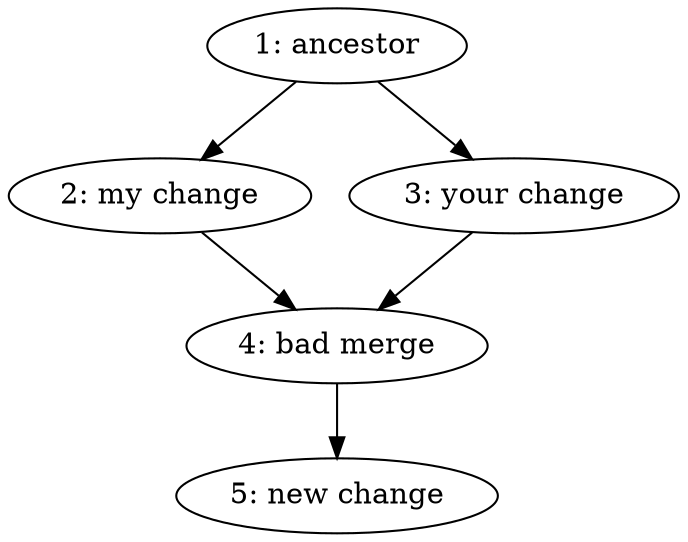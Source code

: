digraph bad_merge_1 {
	ancestor [label="1: ancestor"];
	left [label="2: my change"];
	right [label="3: your change"];
	bad [label="4: bad merge"];
	new [label="5: new change"];

	ancestor -> left;
	ancestor -> right;
	left -> bad;
	right -> bad;
	bad -> new;
}
